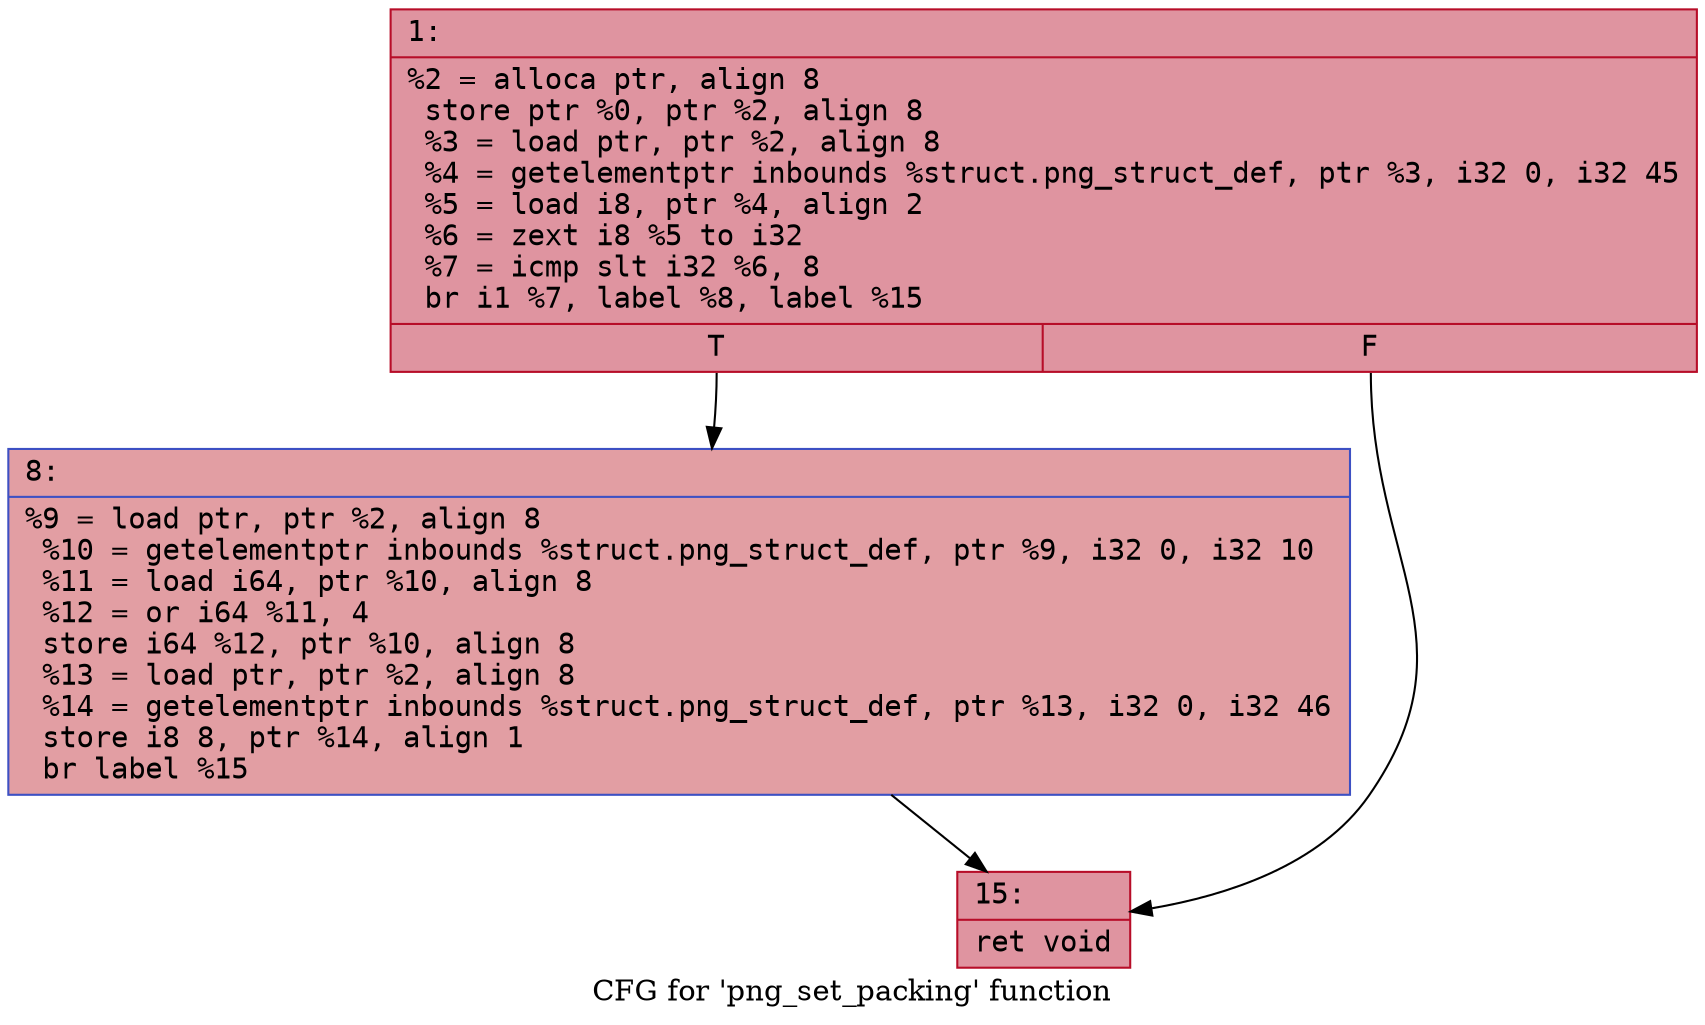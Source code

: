 digraph "CFG for 'png_set_packing' function" {
	label="CFG for 'png_set_packing' function";

	Node0x60000325e260 [shape=record,color="#b70d28ff", style=filled, fillcolor="#b70d2870" fontname="Courier",label="{1:\l|  %2 = alloca ptr, align 8\l  store ptr %0, ptr %2, align 8\l  %3 = load ptr, ptr %2, align 8\l  %4 = getelementptr inbounds %struct.png_struct_def, ptr %3, i32 0, i32 45\l  %5 = load i8, ptr %4, align 2\l  %6 = zext i8 %5 to i32\l  %7 = icmp slt i32 %6, 8\l  br i1 %7, label %8, label %15\l|{<s0>T|<s1>F}}"];
	Node0x60000325e260:s0 -> Node0x60000325e2b0[tooltip="1 -> 8\nProbability 50.00%" ];
	Node0x60000325e260:s1 -> Node0x60000325e300[tooltip="1 -> 15\nProbability 50.00%" ];
	Node0x60000325e2b0 [shape=record,color="#3d50c3ff", style=filled, fillcolor="#be242e70" fontname="Courier",label="{8:\l|  %9 = load ptr, ptr %2, align 8\l  %10 = getelementptr inbounds %struct.png_struct_def, ptr %9, i32 0, i32 10\l  %11 = load i64, ptr %10, align 8\l  %12 = or i64 %11, 4\l  store i64 %12, ptr %10, align 8\l  %13 = load ptr, ptr %2, align 8\l  %14 = getelementptr inbounds %struct.png_struct_def, ptr %13, i32 0, i32 46\l  store i8 8, ptr %14, align 1\l  br label %15\l}"];
	Node0x60000325e2b0 -> Node0x60000325e300[tooltip="8 -> 15\nProbability 100.00%" ];
	Node0x60000325e300 [shape=record,color="#b70d28ff", style=filled, fillcolor="#b70d2870" fontname="Courier",label="{15:\l|  ret void\l}"];
}
